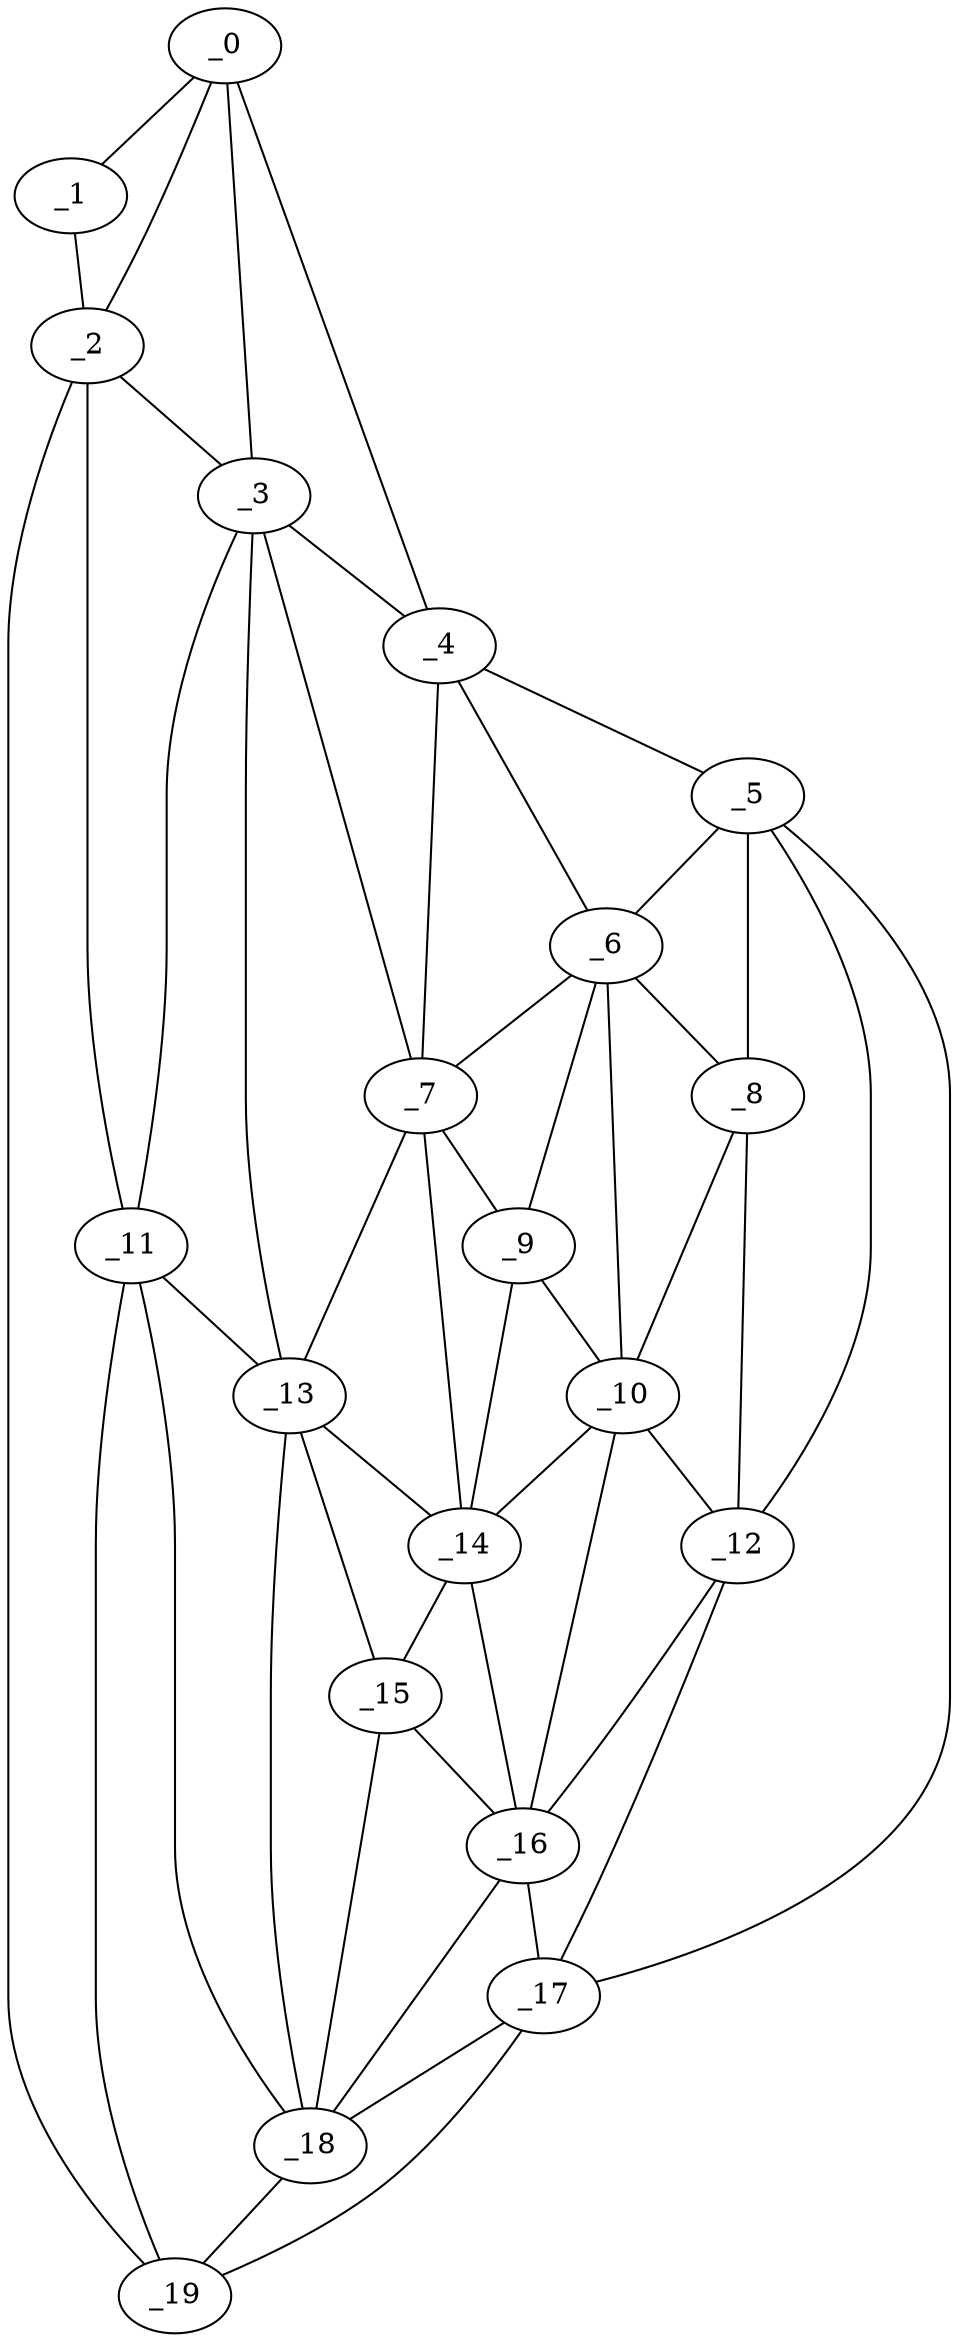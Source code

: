 graph "obj18__30.gxl" {
	_0	 [x=13,
		y=18];
	_1	 [x=20,
		y=10];
	_0 -- _1	 [valence=1];
	_2	 [x=28,
		y=9];
	_0 -- _2	 [valence=2];
	_3	 [x=33,
		y=65];
	_0 -- _3	 [valence=2];
	_4	 [x=37,
		y=83];
	_0 -- _4	 [valence=1];
	_1 -- _2	 [valence=1];
	_2 -- _3	 [valence=2];
	_11	 [x=63,
		y=16];
	_2 -- _11	 [valence=1];
	_19	 [x=115,
		y=17];
	_2 -- _19	 [valence=1];
	_3 -- _4	 [valence=2];
	_7	 [x=56,
		y=78];
	_3 -- _7	 [valence=1];
	_3 -- _11	 [valence=2];
	_13	 [x=67,
		y=61];
	_3 -- _13	 [valence=1];
	_5	 [x=49,
		y=92];
	_4 -- _5	 [valence=1];
	_6	 [x=51,
		y=86];
	_4 -- _6	 [valence=1];
	_4 -- _7	 [valence=2];
	_5 -- _6	 [valence=1];
	_8	 [x=58,
		y=91];
	_5 -- _8	 [valence=2];
	_12	 [x=65,
		y=94];
	_5 -- _12	 [valence=2];
	_17	 [x=100,
		y=115];
	_5 -- _17	 [valence=1];
	_6 -- _7	 [valence=2];
	_6 -- _8	 [valence=2];
	_9	 [x=60,
		y=81];
	_6 -- _9	 [valence=2];
	_10	 [x=62,
		y=87];
	_6 -- _10	 [valence=2];
	_7 -- _9	 [valence=1];
	_7 -- _13	 [valence=2];
	_14	 [x=71,
		y=72];
	_7 -- _14	 [valence=2];
	_8 -- _10	 [valence=2];
	_8 -- _12	 [valence=2];
	_9 -- _10	 [valence=2];
	_9 -- _14	 [valence=1];
	_10 -- _12	 [valence=2];
	_10 -- _14	 [valence=2];
	_16	 [x=79,
		y=85];
	_10 -- _16	 [valence=2];
	_11 -- _13	 [valence=2];
	_18	 [x=113,
		y=26];
	_11 -- _18	 [valence=2];
	_11 -- _19	 [valence=2];
	_12 -- _16	 [valence=2];
	_12 -- _17	 [valence=1];
	_13 -- _14	 [valence=2];
	_15	 [x=77,
		y=66];
	_13 -- _15	 [valence=2];
	_13 -- _18	 [valence=1];
	_14 -- _15	 [valence=2];
	_14 -- _16	 [valence=1];
	_15 -- _16	 [valence=2];
	_15 -- _18	 [valence=2];
	_16 -- _17	 [valence=2];
	_16 -- _18	 [valence=1];
	_17 -- _18	 [valence=1];
	_17 -- _19	 [valence=1];
	_18 -- _19	 [valence=1];
}
